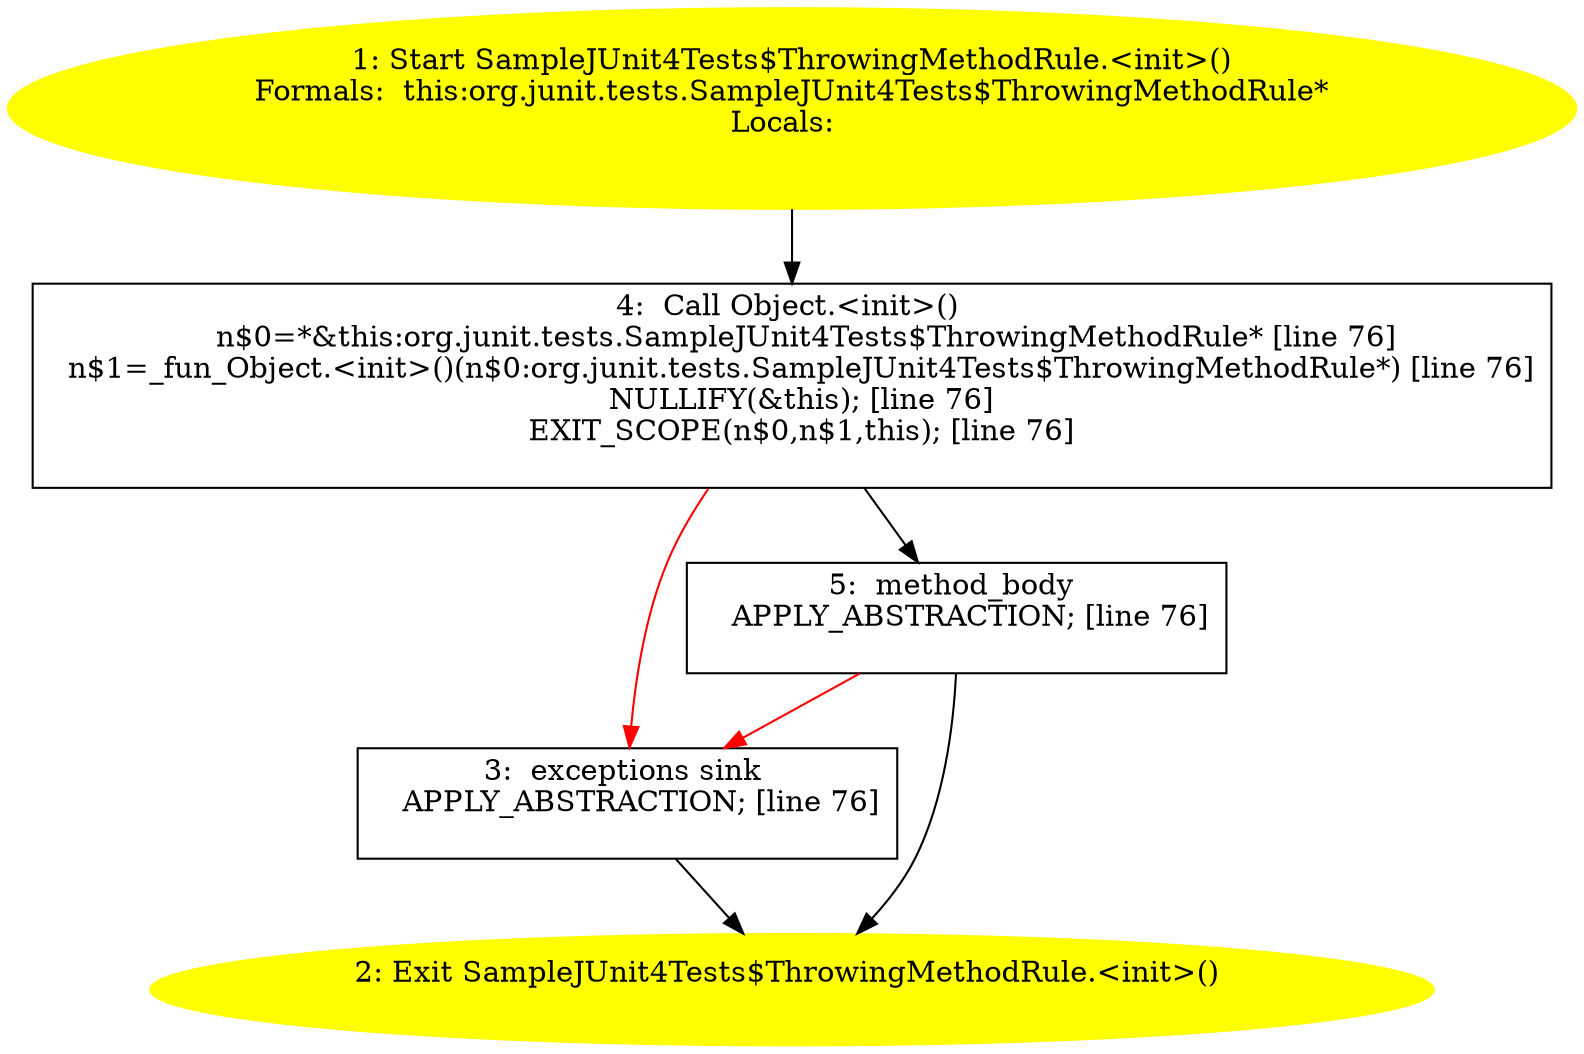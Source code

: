 /* @generated */
digraph cfg {
"org.junit.tests.SampleJUnit4Tests$ThrowingMethodRule.<init>().33dd2225db329253103b21f39b97980d_1" [label="1: Start SampleJUnit4Tests$ThrowingMethodRule.<init>()\nFormals:  this:org.junit.tests.SampleJUnit4Tests$ThrowingMethodRule*\nLocals:  \n  " color=yellow style=filled]
	

	 "org.junit.tests.SampleJUnit4Tests$ThrowingMethodRule.<init>().33dd2225db329253103b21f39b97980d_1" -> "org.junit.tests.SampleJUnit4Tests$ThrowingMethodRule.<init>().33dd2225db329253103b21f39b97980d_4" ;
"org.junit.tests.SampleJUnit4Tests$ThrowingMethodRule.<init>().33dd2225db329253103b21f39b97980d_2" [label="2: Exit SampleJUnit4Tests$ThrowingMethodRule.<init>() \n  " color=yellow style=filled]
	

"org.junit.tests.SampleJUnit4Tests$ThrowingMethodRule.<init>().33dd2225db329253103b21f39b97980d_3" [label="3:  exceptions sink \n   APPLY_ABSTRACTION; [line 76]\n " shape="box"]
	

	 "org.junit.tests.SampleJUnit4Tests$ThrowingMethodRule.<init>().33dd2225db329253103b21f39b97980d_3" -> "org.junit.tests.SampleJUnit4Tests$ThrowingMethodRule.<init>().33dd2225db329253103b21f39b97980d_2" ;
"org.junit.tests.SampleJUnit4Tests$ThrowingMethodRule.<init>().33dd2225db329253103b21f39b97980d_4" [label="4:  Call Object.<init>() \n   n$0=*&this:org.junit.tests.SampleJUnit4Tests$ThrowingMethodRule* [line 76]\n  n$1=_fun_Object.<init>()(n$0:org.junit.tests.SampleJUnit4Tests$ThrowingMethodRule*) [line 76]\n  NULLIFY(&this); [line 76]\n  EXIT_SCOPE(n$0,n$1,this); [line 76]\n " shape="box"]
	

	 "org.junit.tests.SampleJUnit4Tests$ThrowingMethodRule.<init>().33dd2225db329253103b21f39b97980d_4" -> "org.junit.tests.SampleJUnit4Tests$ThrowingMethodRule.<init>().33dd2225db329253103b21f39b97980d_5" ;
	 "org.junit.tests.SampleJUnit4Tests$ThrowingMethodRule.<init>().33dd2225db329253103b21f39b97980d_4" -> "org.junit.tests.SampleJUnit4Tests$ThrowingMethodRule.<init>().33dd2225db329253103b21f39b97980d_3" [color="red" ];
"org.junit.tests.SampleJUnit4Tests$ThrowingMethodRule.<init>().33dd2225db329253103b21f39b97980d_5" [label="5:  method_body \n   APPLY_ABSTRACTION; [line 76]\n " shape="box"]
	

	 "org.junit.tests.SampleJUnit4Tests$ThrowingMethodRule.<init>().33dd2225db329253103b21f39b97980d_5" -> "org.junit.tests.SampleJUnit4Tests$ThrowingMethodRule.<init>().33dd2225db329253103b21f39b97980d_2" ;
	 "org.junit.tests.SampleJUnit4Tests$ThrowingMethodRule.<init>().33dd2225db329253103b21f39b97980d_5" -> "org.junit.tests.SampleJUnit4Tests$ThrowingMethodRule.<init>().33dd2225db329253103b21f39b97980d_3" [color="red" ];
}
